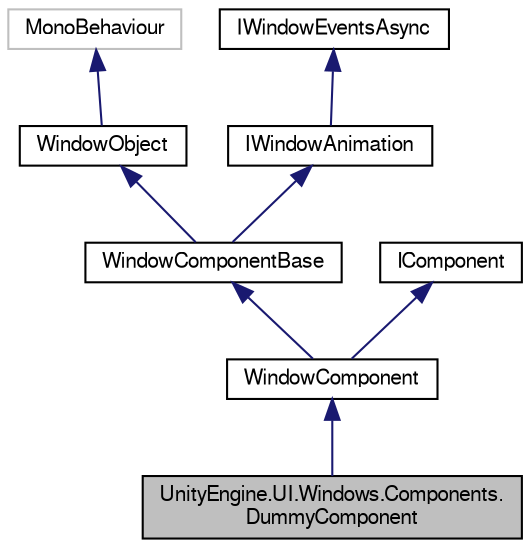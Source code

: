 digraph "UnityEngine.UI.Windows.Components.DummyComponent"
{
  edge [fontname="FreeSans",fontsize="10",labelfontname="FreeSans",labelfontsize="10"];
  node [fontname="FreeSans",fontsize="10",shape=record];
  Node1 [label="UnityEngine.UI.Windows.Components.\lDummyComponent",height=0.2,width=0.4,color="black", fillcolor="grey75", style="filled", fontcolor="black"];
  Node2 -> Node1 [dir="back",color="midnightblue",fontsize="10",style="solid",fontname="FreeSans"];
  Node2 [label="WindowComponent",height=0.2,width=0.4,color="black", fillcolor="white", style="filled",URL="$class_unity_engine_1_1_u_i_1_1_windows_1_1_window_component.html"];
  Node3 -> Node2 [dir="back",color="midnightblue",fontsize="10",style="solid",fontname="FreeSans"];
  Node3 [label="WindowComponentBase",height=0.2,width=0.4,color="black", fillcolor="white", style="filled",URL="$class_unity_engine_1_1_u_i_1_1_windows_1_1_window_component_base.html"];
  Node4 -> Node3 [dir="back",color="midnightblue",fontsize="10",style="solid",fontname="FreeSans"];
  Node4 [label="WindowObject",height=0.2,width=0.4,color="black", fillcolor="white", style="filled",URL="$class_unity_engine_1_1_u_i_1_1_windows_1_1_window_object.html"];
  Node5 -> Node4 [dir="back",color="midnightblue",fontsize="10",style="solid",fontname="FreeSans"];
  Node5 [label="MonoBehaviour",height=0.2,width=0.4,color="grey75", fillcolor="white", style="filled"];
  Node6 -> Node3 [dir="back",color="midnightblue",fontsize="10",style="solid",fontname="FreeSans"];
  Node6 [label="IWindowAnimation",height=0.2,width=0.4,color="black", fillcolor="white", style="filled",URL="$interface_unity_engine_1_1_u_i_1_1_windows_1_1_i_window_animation.html"];
  Node7 -> Node6 [dir="back",color="midnightblue",fontsize="10",style="solid",fontname="FreeSans"];
  Node7 [label="IWindowEventsAsync",height=0.2,width=0.4,color="black", fillcolor="white", style="filled",URL="$interface_unity_engine_1_1_u_i_1_1_windows_1_1_i_window_events_async.html"];
  Node8 -> Node2 [dir="back",color="midnightblue",fontsize="10",style="solid",fontname="FreeSans"];
  Node8 [label="IComponent",height=0.2,width=0.4,color="black", fillcolor="white", style="filled",URL="$interface_unity_engine_1_1_u_i_1_1_windows_1_1_components_1_1_i_component.html"];
}
